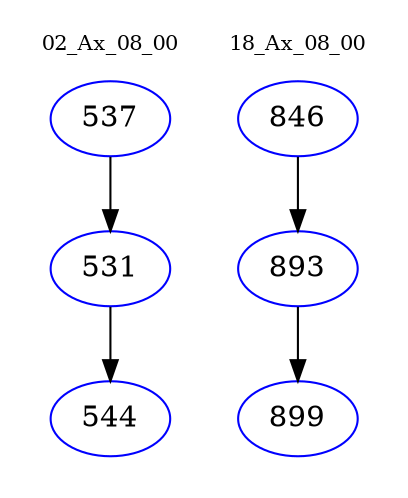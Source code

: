 digraph{
subgraph cluster_0 {
color = white
label = "02_Ax_08_00";
fontsize=10;
T0_537 [label="537", color="blue"]
T0_537 -> T0_531 [color="black"]
T0_531 [label="531", color="blue"]
T0_531 -> T0_544 [color="black"]
T0_544 [label="544", color="blue"]
}
subgraph cluster_1 {
color = white
label = "18_Ax_08_00";
fontsize=10;
T1_846 [label="846", color="blue"]
T1_846 -> T1_893 [color="black"]
T1_893 [label="893", color="blue"]
T1_893 -> T1_899 [color="black"]
T1_899 [label="899", color="blue"]
}
}
